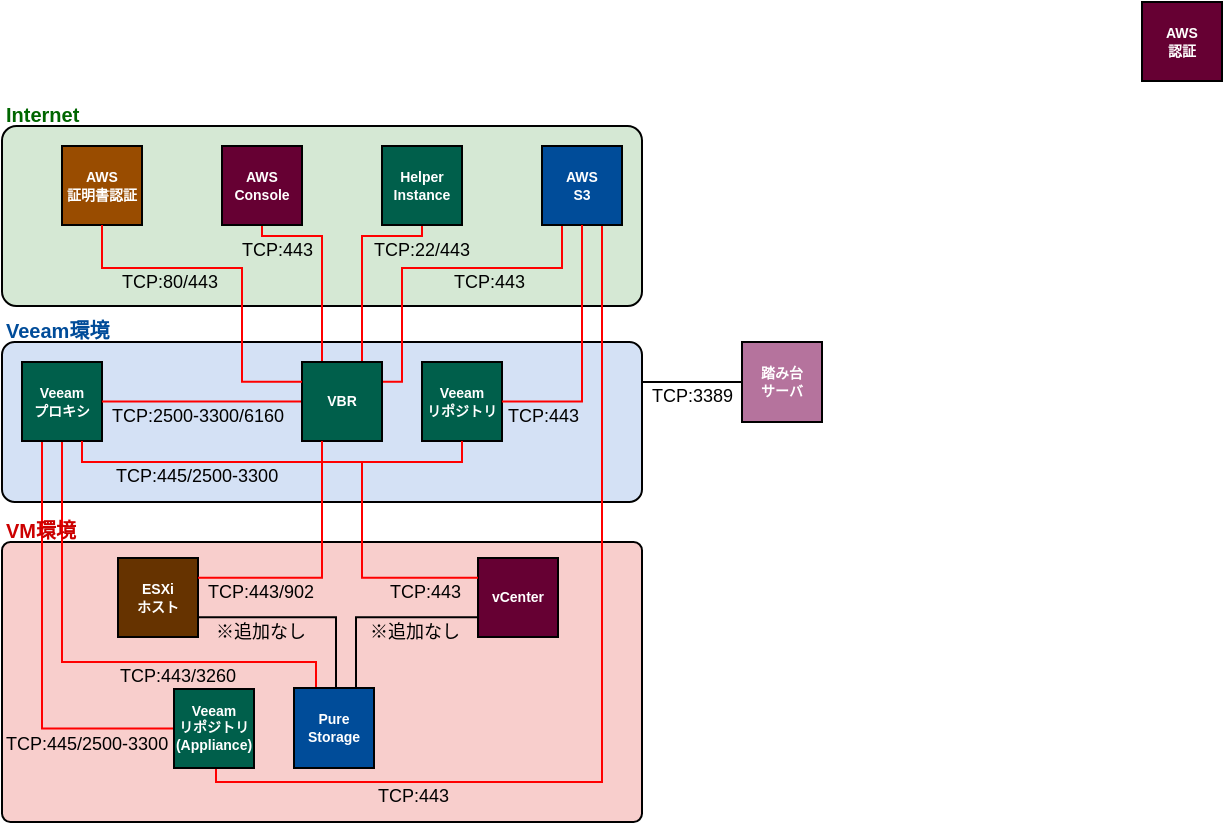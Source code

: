 <mxfile version="28.0.2">
  <diagram name="ページ1" id="RHtc9xqBzX8dG-IQXySC">
    <mxGraphModel dx="595" dy="391" grid="1" gridSize="10" guides="1" tooltips="1" connect="1" arrows="1" fold="1" page="1" pageScale="1" pageWidth="1169" pageHeight="827" math="0" shadow="0">
      <root>
        <mxCell id="0" />
        <mxCell id="1" parent="0" />
        <mxCell id="WyPhDyIGE4Ye550-s1A6-49" value="" style="rounded=1;whiteSpace=wrap;html=1;arcSize=3;fillColor=#F8CECC;strokeColor=default;" parent="1" vertex="1">
          <mxGeometry x="130" y="410" width="320" height="140" as="geometry" />
        </mxCell>
        <mxCell id="WyPhDyIGE4Ye550-s1A6-48" value="" style="rounded=1;whiteSpace=wrap;html=1;arcSize=8;fillColor=#D4E1F5;strokeColor=default;" parent="1" vertex="1">
          <mxGeometry x="130" y="310" width="320" height="80" as="geometry" />
        </mxCell>
        <mxCell id="WyPhDyIGE4Ye550-s1A6-47" value="" style="rounded=1;whiteSpace=wrap;html=1;arcSize=8;strokeColor=default;fillColor=#D5E8D4;" parent="1" vertex="1">
          <mxGeometry x="130" y="202" width="320" height="90" as="geometry" />
        </mxCell>
        <mxCell id="WyPhDyIGE4Ye550-s1A6-42" style="edgeStyle=orthogonalEdgeStyle;rounded=0;orthogonalLoop=1;jettySize=auto;html=1;exitX=1;exitY=0.75;exitDx=0;exitDy=0;entryX=0.5;entryY=0;entryDx=0;entryDy=0;endArrow=none;endFill=0;" parent="1" source="WyPhDyIGE4Ye550-s1A6-2" target="WyPhDyIGE4Ye550-s1A6-32" edge="1">
          <mxGeometry relative="1" as="geometry">
            <Array as="points">
              <mxPoint x="297" y="448" />
              <mxPoint x="297" y="483" />
            </Array>
          </mxGeometry>
        </mxCell>
        <mxCell id="WyPhDyIGE4Ye550-s1A6-2" value="ESXi&lt;div&gt;ホスト&lt;/div&gt;" style="rounded=0;whiteSpace=wrap;html=1;fillColor=#663300;fontStyle=1;fontColor=#FFFFFF;fontSize=7;strokeWidth=1;strokeColor=default;" parent="1" vertex="1">
          <mxGeometry x="188" y="418" width="40" height="39.5" as="geometry" />
        </mxCell>
        <mxCell id="WyPhDyIGE4Ye550-s1A6-40" style="edgeStyle=orthogonalEdgeStyle;rounded=0;orthogonalLoop=1;jettySize=auto;html=1;exitX=0.25;exitY=1;exitDx=0;exitDy=0;entryX=0;entryY=0.5;entryDx=0;entryDy=0;endArrow=none;endFill=0;strokeWidth=1;strokeColor=#FF0000;" parent="1" source="WyPhDyIGE4Ye550-s1A6-12" target="WyPhDyIGE4Ye550-s1A6-15" edge="1">
          <mxGeometry relative="1" as="geometry" />
        </mxCell>
        <mxCell id="WyPhDyIGE4Ye550-s1A6-41" style="edgeStyle=orthogonalEdgeStyle;rounded=0;orthogonalLoop=1;jettySize=auto;html=1;entryX=0.25;entryY=0;entryDx=0;entryDy=0;endArrow=none;endFill=0;strokeWidth=1;strokeColor=#FF0000;exitX=0.5;exitY=1;exitDx=0;exitDy=0;" parent="1" source="WyPhDyIGE4Ye550-s1A6-12" target="WyPhDyIGE4Ye550-s1A6-32" edge="1">
          <mxGeometry relative="1" as="geometry">
            <mxPoint x="220" y="370" as="sourcePoint" />
            <Array as="points">
              <mxPoint x="160" y="470" />
              <mxPoint x="287" y="470" />
              <mxPoint x="287" y="483" />
            </Array>
          </mxGeometry>
        </mxCell>
        <mxCell id="WyPhDyIGE4Ye550-s1A6-12" value="&lt;b&gt;&lt;font style=&quot;color: rgb(255, 255, 255);&quot;&gt;Veeam&lt;/font&gt;&lt;/b&gt;&lt;div&gt;&lt;font color=&quot;#ffffff&quot;&gt;&lt;b&gt;プロキシ&lt;/b&gt;&lt;/font&gt;&lt;/div&gt;" style="rounded=0;whiteSpace=wrap;html=1;fillColor=light-dark(#005f4b, #ededed);fontSize=7;strokeWidth=1;strokeColor=default;" parent="1" vertex="1">
          <mxGeometry x="140" y="320" width="40" height="39.5" as="geometry" />
        </mxCell>
        <mxCell id="WyPhDyIGE4Ye550-s1A6-45" style="edgeStyle=orthogonalEdgeStyle;rounded=0;orthogonalLoop=1;jettySize=auto;html=1;exitX=0;exitY=0.75;exitDx=0;exitDy=0;entryX=0.75;entryY=0;entryDx=0;entryDy=0;endArrow=none;endFill=0;" parent="1" source="WyPhDyIGE4Ye550-s1A6-13" target="WyPhDyIGE4Ye550-s1A6-32" edge="1">
          <mxGeometry relative="1" as="geometry">
            <Array as="points">
              <mxPoint x="307" y="448" />
              <mxPoint x="307" y="483" />
            </Array>
          </mxGeometry>
        </mxCell>
        <mxCell id="WyPhDyIGE4Ye550-s1A6-13" value="&lt;b&gt;&lt;font style=&quot;color: rgb(255, 255, 255);&quot;&gt;vCenter&lt;/font&gt;&lt;/b&gt;" style="rounded=0;whiteSpace=wrap;html=1;fillColor=light-dark(#660033,#EDEDED);fontSize=7;strokeWidth=1;strokeColor=default;" parent="1" vertex="1">
          <mxGeometry x="368" y="418" width="40" height="39.5" as="geometry" />
        </mxCell>
        <mxCell id="WyPhDyIGE4Ye550-s1A6-35" style="edgeStyle=orthogonalEdgeStyle;rounded=0;orthogonalLoop=1;jettySize=auto;html=1;exitX=1;exitY=0.25;exitDx=0;exitDy=0;entryX=0.25;entryY=1;entryDx=0;entryDy=0;endArrow=none;endFill=0;strokeWidth=1;strokeColor=#FF0000;" parent="1" source="WyPhDyIGE4Ye550-s1A6-14" target="WyPhDyIGE4Ye550-s1A6-16" edge="1">
          <mxGeometry relative="1" as="geometry">
            <Array as="points">
              <mxPoint x="330" y="330" />
              <mxPoint x="330" y="273" />
              <mxPoint x="410" y="273" />
            </Array>
          </mxGeometry>
        </mxCell>
        <mxCell id="WyPhDyIGE4Ye550-s1A6-36" style="edgeStyle=orthogonalEdgeStyle;rounded=0;orthogonalLoop=1;jettySize=auto;html=1;exitX=0.75;exitY=0;exitDx=0;exitDy=0;entryX=0.5;entryY=1;entryDx=0;entryDy=0;endArrow=none;endFill=0;strokeWidth=1;strokeColor=#FF0000;" parent="1" source="WyPhDyIGE4Ye550-s1A6-14" target="WyPhDyIGE4Ye550-s1A6-18" edge="1">
          <mxGeometry relative="1" as="geometry">
            <Array as="points">
              <mxPoint x="310" y="257" />
              <mxPoint x="340" y="257" />
            </Array>
          </mxGeometry>
        </mxCell>
        <mxCell id="WyPhDyIGE4Ye550-s1A6-37" style="edgeStyle=orthogonalEdgeStyle;rounded=0;orthogonalLoop=1;jettySize=auto;html=1;exitX=0.25;exitY=0;exitDx=0;exitDy=0;entryX=0.5;entryY=1;entryDx=0;entryDy=0;endArrow=none;endFill=0;strokeWidth=1;strokeColor=#FF0000;" parent="1" source="WyPhDyIGE4Ye550-s1A6-14" target="WyPhDyIGE4Ye550-s1A6-17" edge="1">
          <mxGeometry relative="1" as="geometry">
            <Array as="points">
              <mxPoint x="290" y="257" />
              <mxPoint x="260" y="257" />
            </Array>
          </mxGeometry>
        </mxCell>
        <mxCell id="WyPhDyIGE4Ye550-s1A6-38" style="edgeStyle=orthogonalEdgeStyle;rounded=0;orthogonalLoop=1;jettySize=auto;html=1;exitX=0;exitY=0.5;exitDx=0;exitDy=0;entryX=1;entryY=0.5;entryDx=0;entryDy=0;endArrow=none;endFill=0;strokeWidth=1;strokeColor=#FF0000;" parent="1" source="WyPhDyIGE4Ye550-s1A6-14" target="WyPhDyIGE4Ye550-s1A6-12" edge="1">
          <mxGeometry relative="1" as="geometry" />
        </mxCell>
        <mxCell id="WyPhDyIGE4Ye550-s1A6-14" value="&lt;b&gt;&lt;font style=&quot;color: rgb(255, 255, 255);&quot;&gt;VBR&lt;/font&gt;&lt;/b&gt;" style="rounded=0;whiteSpace=wrap;html=1;fillColor=light-dark(#005f4b, #ededed);fontSize=7;strokeWidth=1;strokeColor=default;" parent="1" vertex="1">
          <mxGeometry x="280" y="320" width="40" height="39.5" as="geometry" />
        </mxCell>
        <mxCell id="WyPhDyIGE4Ye550-s1A6-46" style="edgeStyle=orthogonalEdgeStyle;rounded=0;orthogonalLoop=1;jettySize=auto;html=1;entryX=0.75;entryY=1;entryDx=0;entryDy=0;endArrow=none;endFill=0;strokeWidth=1;strokeColor=#FF0000;exitX=0.5;exitY=1;exitDx=0;exitDy=0;" parent="1" source="WyPhDyIGE4Ye550-s1A6-15" target="WyPhDyIGE4Ye550-s1A6-16" edge="1">
          <mxGeometry relative="1" as="geometry">
            <mxPoint x="220" y="550" as="sourcePoint" />
            <Array as="points">
              <mxPoint x="237" y="523" />
              <mxPoint x="237" y="530" />
              <mxPoint x="430" y="530" />
            </Array>
          </mxGeometry>
        </mxCell>
        <mxCell id="WyPhDyIGE4Ye550-s1A6-15" value="&lt;div&gt;&lt;font color=&quot;#ffffff&quot;&gt;&lt;b&gt;Veeam&lt;/b&gt;&lt;/font&gt;&lt;/div&gt;&lt;div&gt;&lt;font color=&quot;#ffffff&quot;&gt;&lt;b&gt;リポジトリ&lt;/b&gt;&lt;/font&gt;&lt;/div&gt;&lt;div&gt;&lt;font color=&quot;#ffffff&quot;&gt;&lt;b&gt;(Appliance)&lt;/b&gt;&lt;/font&gt;&lt;/div&gt;" style="rounded=0;whiteSpace=wrap;html=1;fillColor=light-dark(#005f4b, #ededed);fontSize=7;strokeWidth=1;strokeColor=default;" parent="1" vertex="1">
          <mxGeometry x="216" y="483.5" width="40" height="39.5" as="geometry" />
        </mxCell>
        <mxCell id="WyPhDyIGE4Ye550-s1A6-16" value="&lt;font color=&quot;#ffffff&quot;&gt;&lt;b&gt;AWS&lt;/b&gt;&lt;/font&gt;&lt;div&gt;&lt;font color=&quot;#ffffff&quot;&gt;&lt;b&gt;S3&lt;/b&gt;&lt;/font&gt;&lt;/div&gt;" style="rounded=0;whiteSpace=wrap;html=1;fillColor=light-dark(#004c99, #EDEDED);fontSize=7;strokeWidth=1;strokeColor=default;" parent="1" vertex="1">
          <mxGeometry x="400" y="212" width="40" height="39.5" as="geometry" />
        </mxCell>
        <mxCell id="WyPhDyIGE4Ye550-s1A6-17" value="&lt;font color=&quot;#ffffff&quot;&gt;&lt;b&gt;AWS&lt;/b&gt;&lt;/font&gt;&lt;div&gt;&lt;font color=&quot;#ffffff&quot;&gt;&lt;b&gt;Console&lt;/b&gt;&lt;/font&gt;&lt;/div&gt;" style="rounded=0;whiteSpace=wrap;html=1;fillColor=light-dark(#660033,#EDEDED);fontSize=7;strokeWidth=1;strokeColor=default;" parent="1" vertex="1">
          <mxGeometry x="240" y="212" width="40" height="39.5" as="geometry" />
        </mxCell>
        <mxCell id="WyPhDyIGE4Ye550-s1A6-18" value="&lt;font color=&quot;#ffffff&quot;&gt;&lt;b&gt;Helper&lt;/b&gt;&lt;/font&gt;&lt;div&gt;&lt;font color=&quot;#ffffff&quot;&gt;&lt;b&gt;Instance&lt;/b&gt;&lt;/font&gt;&lt;/div&gt;" style="rounded=0;whiteSpace=wrap;html=1;fillColor=light-dark(#005f4b, #ededed);fontSize=7;strokeWidth=1;strokeColor=default;" parent="1" vertex="1">
          <mxGeometry x="320" y="212" width="40" height="39.5" as="geometry" />
        </mxCell>
        <mxCell id="WyPhDyIGE4Ye550-s1A6-23" value="&lt;font color=&quot;#ffffff&quot;&gt;&lt;b&gt;AWS&lt;/b&gt;&lt;/font&gt;&lt;div&gt;&lt;font color=&quot;#ffffff&quot;&gt;&lt;b&gt;認証&lt;/b&gt;&lt;/font&gt;&lt;/div&gt;" style="rounded=0;whiteSpace=wrap;html=1;fillColor=light-dark(#660033,#EDEDED);fontSize=7;" parent="1" vertex="1">
          <mxGeometry x="700" y="140" width="40" height="39.5" as="geometry" />
        </mxCell>
        <mxCell id="WyPhDyIGE4Ye550-s1A6-24" value="&lt;font color=&quot;#ffffff&quot;&gt;&lt;b&gt;AWS&lt;br&gt;&lt;/b&gt;&lt;/font&gt;&lt;div&gt;&lt;font color=&quot;#ffffff&quot;&gt;&lt;b&gt;証明書認証&lt;/b&gt;&lt;/font&gt;&lt;/div&gt;" style="rounded=0;whiteSpace=wrap;html=1;fillColor=light-dark(#994C00,#EDEDED);fontSize=7;strokeWidth=1;strokeColor=default;" parent="1" vertex="1">
          <mxGeometry x="160" y="212" width="40" height="39.5" as="geometry" />
        </mxCell>
        <mxCell id="WyPhDyIGE4Ye550-s1A6-32" value="Pure Storage" style="rounded=0;whiteSpace=wrap;html=1;fontStyle=1;strokeColor=default;fillColor=#004C99;fontColor=light-dark(#ffffff, #ededed);fontSize=7;strokeWidth=1;" parent="1" vertex="1">
          <mxGeometry x="276" y="483" width="40" height="40" as="geometry" />
        </mxCell>
        <mxCell id="WyPhDyIGE4Ye550-s1A6-33" value="&lt;b&gt;&lt;font style=&quot;color: rgb(255, 255, 255);&quot;&gt;Veeam&lt;/font&gt;&lt;/b&gt;&lt;div&gt;&lt;font color=&quot;#ffffff&quot;&gt;&lt;b&gt;リポジトリ&lt;/b&gt;&lt;/font&gt;&lt;/div&gt;" style="rounded=0;whiteSpace=wrap;html=1;fillColor=light-dark(#005f4b, #ededed);fontSize=7;strokeWidth=1;strokeColor=default;" parent="1" vertex="1">
          <mxGeometry x="340" y="320" width="40" height="39.5" as="geometry" />
        </mxCell>
        <mxCell id="WyPhDyIGE4Ye550-s1A6-34" style="edgeStyle=orthogonalEdgeStyle;rounded=0;orthogonalLoop=1;jettySize=auto;html=1;exitX=0;exitY=0.25;exitDx=0;exitDy=0;entryX=0.5;entryY=1;entryDx=0;entryDy=0;endArrow=none;endFill=0;strokeWidth=1;strokeColor=#FF0000;" parent="1" source="WyPhDyIGE4Ye550-s1A6-14" target="WyPhDyIGE4Ye550-s1A6-24" edge="1">
          <mxGeometry relative="1" as="geometry">
            <Array as="points">
              <mxPoint x="250" y="330" />
              <mxPoint x="250" y="273" />
              <mxPoint x="180" y="273" />
            </Array>
          </mxGeometry>
        </mxCell>
        <mxCell id="WyPhDyIGE4Ye550-s1A6-51" value="TCP:443" style="text;html=1;align=left;verticalAlign=middle;whiteSpace=wrap;rounded=0;fontSize=9;fontStyle=0" parent="1" vertex="1">
          <mxGeometry x="316" y="532" width="40" height="10" as="geometry" />
        </mxCell>
        <mxCell id="WyPhDyIGE4Ye550-s1A6-52" value="TCP:443/3260" style="text;html=1;align=left;verticalAlign=middle;whiteSpace=wrap;rounded=0;fontSize=9;fontStyle=0" parent="1" vertex="1">
          <mxGeometry x="187" y="472" width="60" height="10" as="geometry" />
        </mxCell>
        <mxCell id="WyPhDyIGE4Ye550-s1A6-55" value="TCP:443" style="text;html=1;align=left;verticalAlign=middle;whiteSpace=wrap;rounded=0;fontSize=9;fontStyle=0;rotation=0;" parent="1" vertex="1">
          <mxGeometry x="322" y="429.75" width="40" height="10" as="geometry" />
        </mxCell>
        <mxCell id="WyPhDyIGE4Ye550-s1A6-56" value="TCP:443/902" style="text;html=1;align=left;verticalAlign=middle;whiteSpace=wrap;rounded=0;fontSize=9;fontStyle=0;rotation=0;" parent="1" vertex="1">
          <mxGeometry x="231" y="429.75" width="60" height="10" as="geometry" />
        </mxCell>
        <mxCell id="WyPhDyIGE4Ye550-s1A6-57" value="TCP:22/&lt;span style=&quot;background-color: transparent; color: light-dark(rgb(0, 0, 0), rgb(255, 255, 255));&quot;&gt;443&lt;/span&gt;" style="text;html=1;align=left;verticalAlign=middle;whiteSpace=wrap;rounded=0;fontSize=9;fontStyle=0" parent="1" vertex="1">
          <mxGeometry x="314" y="259" width="60" height="10" as="geometry" />
        </mxCell>
        <mxCell id="WyPhDyIGE4Ye550-s1A6-59" value="TCP:443" style="text;html=1;align=left;verticalAlign=middle;whiteSpace=wrap;rounded=0;fontSize=9;fontStyle=0" parent="1" vertex="1">
          <mxGeometry x="248" y="259" width="40" height="10" as="geometry" />
        </mxCell>
        <mxCell id="WyPhDyIGE4Ye550-s1A6-60" value="TCP:80/&lt;span style=&quot;background-color: transparent; color: light-dark(rgb(0, 0, 0), rgb(255, 255, 255));&quot;&gt;443&lt;/span&gt;" style="text;html=1;align=left;verticalAlign=middle;whiteSpace=wrap;rounded=0;fontSize=9;fontStyle=0" parent="1" vertex="1">
          <mxGeometry x="188" y="275" width="54" height="10" as="geometry" />
        </mxCell>
        <mxCell id="WyPhDyIGE4Ye550-s1A6-61" value="TCP:443" style="text;html=1;align=left;verticalAlign=middle;whiteSpace=wrap;rounded=0;fontSize=9;fontStyle=0" parent="1" vertex="1">
          <mxGeometry x="354" y="275" width="40" height="10" as="geometry" />
        </mxCell>
        <mxCell id="WyPhDyIGE4Ye550-s1A6-62" value="TCP:&lt;span style=&quot;background-color: transparent; color: light-dark(rgb(0, 0, 0), rgb(255, 255, 255));&quot;&gt;2500-3300/&lt;/span&gt;&lt;span style=&quot;background-color: transparent; color: light-dark(rgb(0, 0, 0), rgb(255, 255, 255));&quot;&gt;6160&lt;/span&gt;" style="text;html=1;align=center;verticalAlign=middle;whiteSpace=wrap;rounded=0;fontSize=9;fontStyle=0" parent="1" vertex="1">
          <mxGeometry x="178" y="336.75" width="100" height="19.75" as="geometry" />
        </mxCell>
        <mxCell id="WyPhDyIGE4Ye550-s1A6-64" value="TCP:445/&lt;span style=&quot;background-color: transparent; color: light-dark(rgb(0, 0, 0), rgb(255, 255, 255));&quot;&gt;2500-3300&lt;/span&gt;" style="text;html=1;align=left;verticalAlign=middle;whiteSpace=wrap;rounded=0;fontSize=9;fontStyle=0" parent="1" vertex="1">
          <mxGeometry x="130" y="504.75" width="88" height="13.25" as="geometry" />
        </mxCell>
        <mxCell id="WyPhDyIGE4Ye550-s1A6-65" style="edgeStyle=orthogonalEdgeStyle;rounded=0;orthogonalLoop=1;jettySize=auto;html=1;exitX=1;exitY=0.5;exitDx=0;exitDy=0;entryX=0.5;entryY=1;entryDx=0;entryDy=0;endArrow=none;endFill=0;strokeWidth=1;strokeColor=#FF0000;" parent="1" source="WyPhDyIGE4Ye550-s1A6-33" target="WyPhDyIGE4Ye550-s1A6-16" edge="1">
          <mxGeometry relative="1" as="geometry">
            <mxPoint x="410" y="350.375" as="sourcePoint" />
            <mxPoint x="500" y="280" as="targetPoint" />
            <Array as="points">
              <mxPoint x="420" y="340" />
            </Array>
          </mxGeometry>
        </mxCell>
        <mxCell id="WyPhDyIGE4Ye550-s1A6-66" value="TCP:443" style="text;html=1;align=left;verticalAlign=middle;whiteSpace=wrap;rounded=0;fontSize=9;fontStyle=0" parent="1" vertex="1">
          <mxGeometry x="381" y="341.5" width="40" height="10" as="geometry" />
        </mxCell>
        <mxCell id="WyPhDyIGE4Ye550-s1A6-67" style="edgeStyle=orthogonalEdgeStyle;rounded=0;orthogonalLoop=1;jettySize=auto;html=1;entryX=0.5;entryY=1;entryDx=0;entryDy=0;endArrow=none;endFill=0;strokeWidth=1;strokeColor=#FF0000;" parent="1" source="WyPhDyIGE4Ye550-s1A6-12" target="WyPhDyIGE4Ye550-s1A6-33" edge="1">
          <mxGeometry relative="1" as="geometry">
            <mxPoint x="170" y="360" as="sourcePoint" />
            <mxPoint x="200" y="510" as="targetPoint" />
            <Array as="points">
              <mxPoint x="170" y="370" />
              <mxPoint x="360" y="370" />
            </Array>
          </mxGeometry>
        </mxCell>
        <mxCell id="WyPhDyIGE4Ye550-s1A6-84" value="TCP:445/&lt;span style=&quot;background-color: transparent; color: light-dark(rgb(0, 0, 0), rgb(255, 255, 255));&quot;&gt;2500-3300&lt;/span&gt;" style="text;html=1;align=left;verticalAlign=middle;whiteSpace=wrap;rounded=0;fontSize=9;fontStyle=0" parent="1" vertex="1">
          <mxGeometry x="185" y="367.25" width="88" height="19.75" as="geometry" />
        </mxCell>
        <mxCell id="WyPhDyIGE4Ye550-s1A6-87" style="edgeStyle=orthogonalEdgeStyle;rounded=0;orthogonalLoop=1;jettySize=auto;html=1;entryX=0.25;entryY=1;entryDx=0;entryDy=0;endArrow=none;endFill=0;strokeWidth=1;strokeColor=#FF0000;exitX=1;exitY=0.25;exitDx=0;exitDy=0;" parent="1" source="WyPhDyIGE4Ye550-s1A6-2" target="WyPhDyIGE4Ye550-s1A6-14" edge="1">
          <mxGeometry relative="1" as="geometry">
            <mxPoint x="240" y="438" as="sourcePoint" />
            <mxPoint x="301" y="383" as="targetPoint" />
            <Array as="points">
              <mxPoint x="290" y="428" />
            </Array>
          </mxGeometry>
        </mxCell>
        <mxCell id="WyPhDyIGE4Ye550-s1A6-88" style="edgeStyle=orthogonalEdgeStyle;rounded=0;orthogonalLoop=1;jettySize=auto;html=1;endArrow=none;endFill=0;strokeWidth=1;strokeColor=#FF0000;exitX=0;exitY=0.25;exitDx=0;exitDy=0;" parent="1" source="WyPhDyIGE4Ye550-s1A6-13" edge="1">
          <mxGeometry relative="1" as="geometry">
            <mxPoint x="228" y="438" as="sourcePoint" />
            <mxPoint x="310" y="370" as="targetPoint" />
            <Array as="points">
              <mxPoint x="310" y="428" />
            </Array>
          </mxGeometry>
        </mxCell>
        <mxCell id="WyPhDyIGE4Ye550-s1A6-91" value="※追加なし" style="text;html=1;align=left;verticalAlign=middle;whiteSpace=wrap;rounded=0;fontSize=9;fontStyle=0;rotation=0;" parent="1" vertex="1">
          <mxGeometry x="312" y="449.5" width="50" height="10" as="geometry" />
        </mxCell>
        <mxCell id="WyPhDyIGE4Ye550-s1A6-93" value="※追加なし" style="text;html=1;align=left;verticalAlign=middle;whiteSpace=wrap;rounded=0;fontSize=9;fontStyle=0;rotation=0;" parent="1" vertex="1">
          <mxGeometry x="235" y="449.5" width="50" height="10" as="geometry" />
        </mxCell>
        <mxCell id="2X6kUBbDuDMBbJsh_p0a-1" value="&lt;font color=&quot;#ffffff&quot;&gt;&lt;b&gt;踏み台&lt;/b&gt;&lt;/font&gt;&lt;div&gt;&lt;font color=&quot;#ffffff&quot;&gt;&lt;b&gt;サーバ&lt;/b&gt;&lt;/font&gt;&lt;/div&gt;" style="rounded=0;whiteSpace=wrap;html=1;fillColor=light-dark(#B5739D,#EDEDED);fontSize=7;strokeWidth=1;strokeColor=default;" vertex="1" parent="1">
          <mxGeometry x="500" y="310" width="40" height="40" as="geometry" />
        </mxCell>
        <mxCell id="2X6kUBbDuDMBbJsh_p0a-3" value="" style="endArrow=none;html=1;rounded=0;entryX=0;entryY=0.5;entryDx=0;entryDy=0;exitX=1;exitY=0.25;exitDx=0;exitDy=0;" edge="1" parent="1" source="WyPhDyIGE4Ye550-s1A6-48" target="2X6kUBbDuDMBbJsh_p0a-1">
          <mxGeometry width="50" height="50" relative="1" as="geometry">
            <mxPoint x="310" y="400" as="sourcePoint" />
            <mxPoint x="360" y="350" as="targetPoint" />
          </mxGeometry>
        </mxCell>
        <mxCell id="2X6kUBbDuDMBbJsh_p0a-6" value="TCP:3389" style="text;html=1;align=left;verticalAlign=middle;whiteSpace=wrap;rounded=0;fontSize=9;fontStyle=0" vertex="1" parent="1">
          <mxGeometry x="453" y="331.5" width="40" height="10" as="geometry" />
        </mxCell>
        <mxCell id="2X6kUBbDuDMBbJsh_p0a-7" value="Internet" style="text;html=1;align=left;verticalAlign=middle;whiteSpace=wrap;rounded=0;fontSize=10;fontStyle=1;fontColor=#006600;" vertex="1" parent="1">
          <mxGeometry x="130" y="190" width="60" height="12" as="geometry" />
        </mxCell>
        <mxCell id="2X6kUBbDuDMBbJsh_p0a-8" value="Veeam環境" style="text;html=1;align=left;verticalAlign=middle;whiteSpace=wrap;rounded=0;fontSize=10;fontStyle=1;fontColor=#004C99;" vertex="1" parent="1">
          <mxGeometry x="130" y="298" width="80" height="12" as="geometry" />
        </mxCell>
        <mxCell id="2X6kUBbDuDMBbJsh_p0a-9" value="VM環境" style="text;html=1;align=left;verticalAlign=middle;whiteSpace=wrap;rounded=0;fontSize=10;fontStyle=1;fontColor=#CC0000;" vertex="1" parent="1">
          <mxGeometry x="130" y="398" width="80" height="12" as="geometry" />
        </mxCell>
      </root>
    </mxGraphModel>
  </diagram>
</mxfile>
